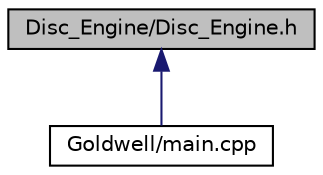 digraph "Disc_Engine/Disc_Engine.h"
{
  edge [fontname="Helvetica",fontsize="10",labelfontname="Helvetica",labelfontsize="10"];
  node [fontname="Helvetica",fontsize="10",shape=record];
  Node33 [label="Disc_Engine/Disc_Engine.h",height=0.2,width=0.4,color="black", fillcolor="grey75", style="filled", fontcolor="black"];
  Node33 -> Node34 [dir="back",color="midnightblue",fontsize="10",style="solid",fontname="Helvetica"];
  Node34 [label="Goldwell/main.cpp",height=0.2,width=0.4,color="black", fillcolor="white", style="filled",URL="$main_8cpp.html"];
}
